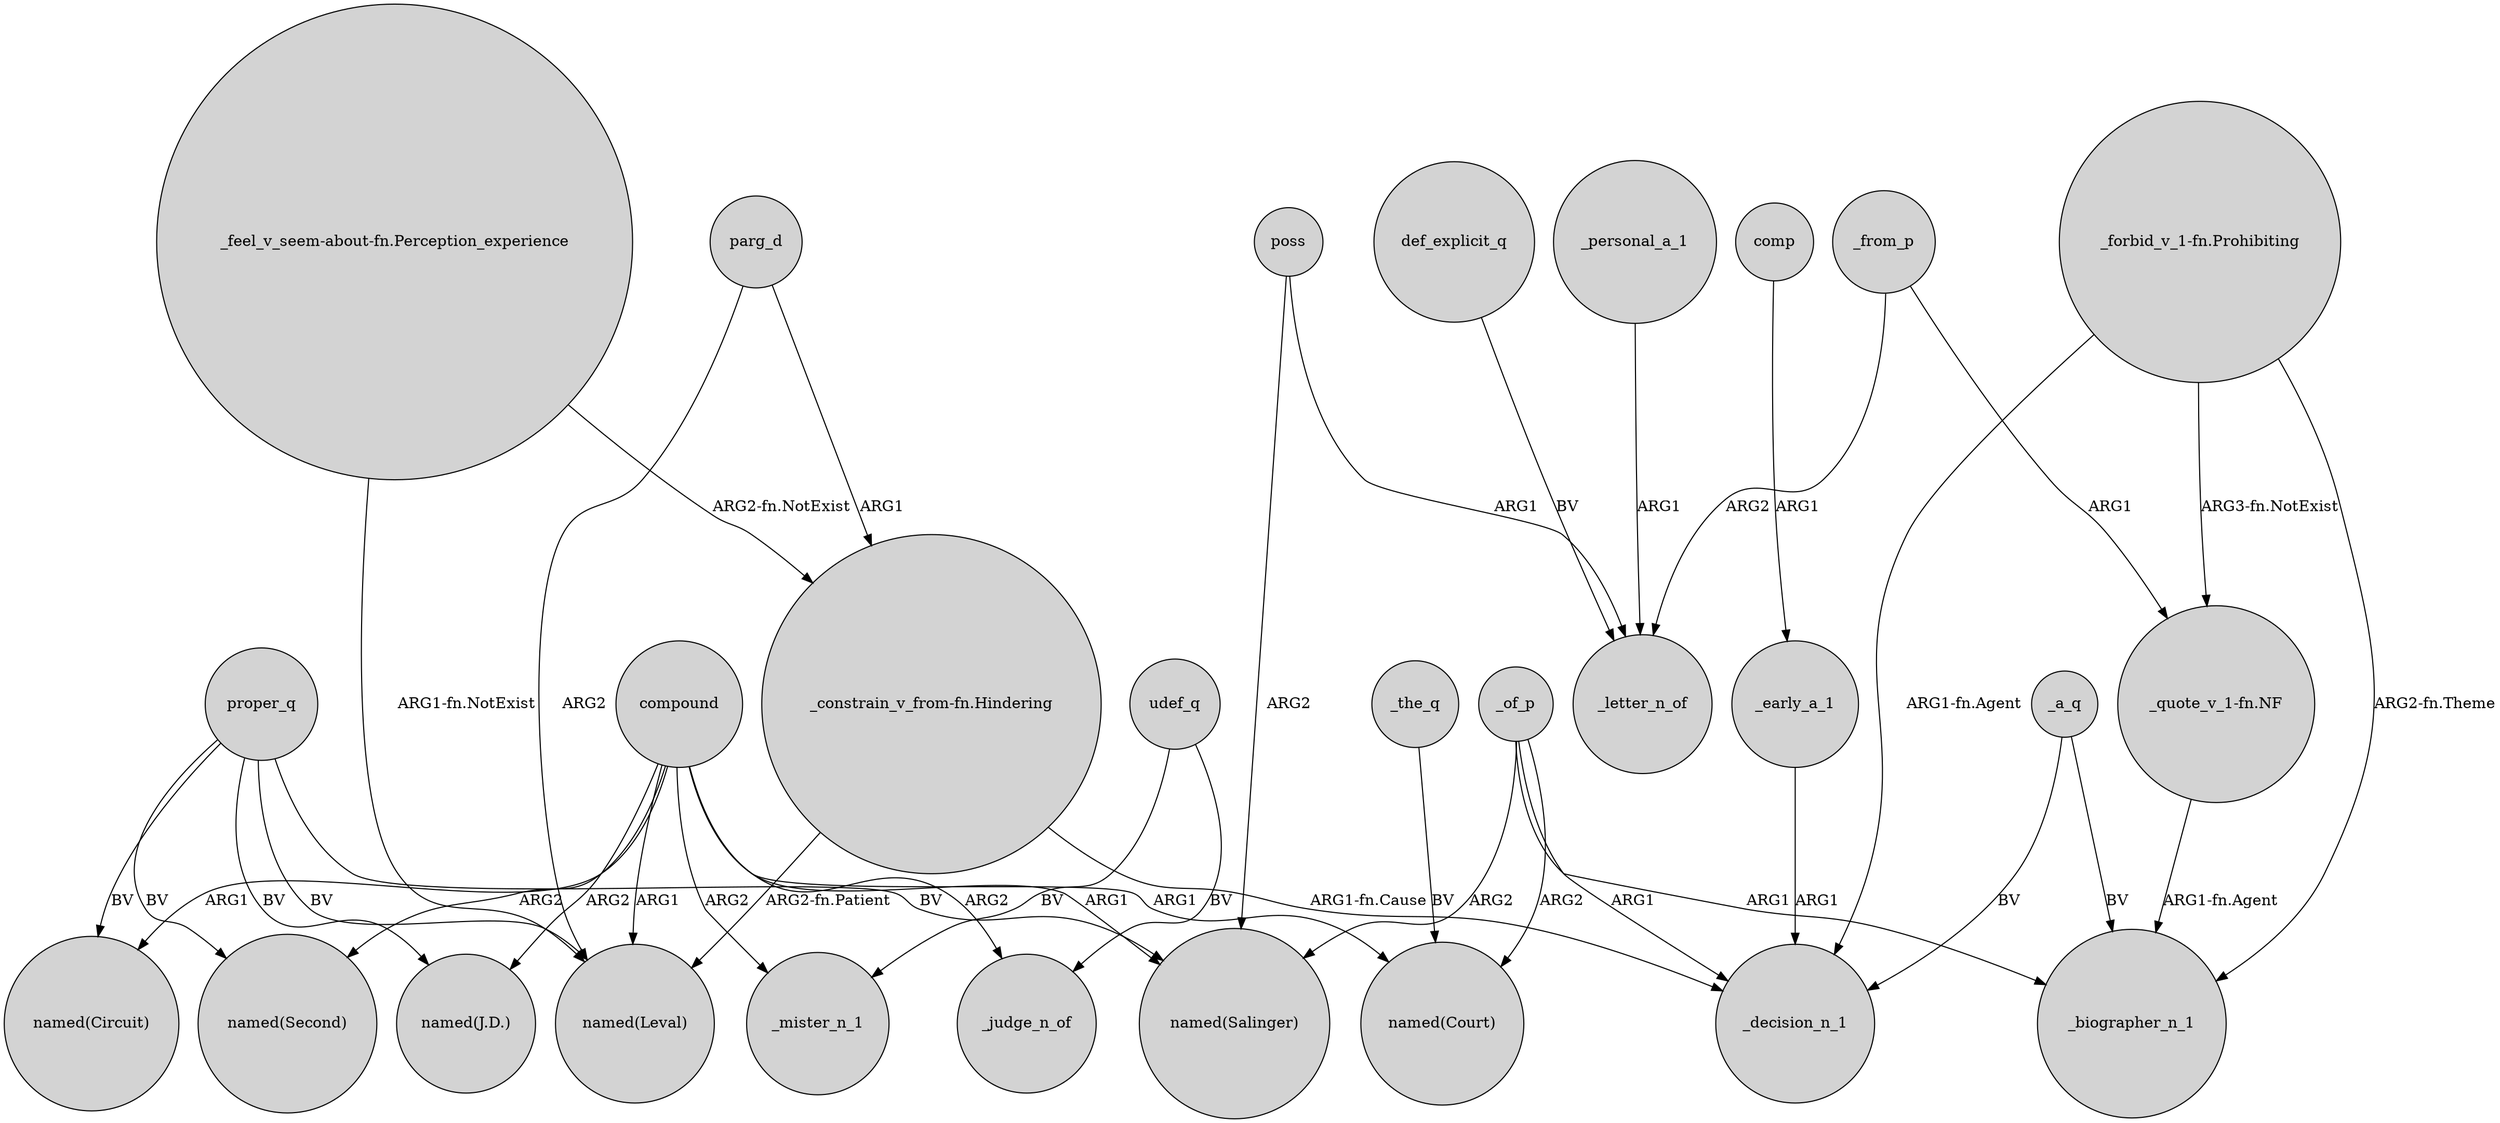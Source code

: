digraph {
	node [shape=circle style=filled]
	compound -> "named(Second)" [label=ARG2]
	_of_p -> "named(Salinger)" [label=ARG2]
	parg_d -> "named(Leval)" [label=ARG2]
	"_feel_v_seem-about-fn.Perception_experience" -> "named(Leval)" [label="ARG1-fn.NotExist"]
	poss -> "named(Salinger)" [label=ARG2]
	compound -> _judge_n_of [label=ARG2]
	compound -> "named(J.D.)" [label=ARG2]
	compound -> _mister_n_1 [label=ARG2]
	poss -> _letter_n_of [label=ARG1]
	udef_q -> _mister_n_1 [label=BV]
	_personal_a_1 -> _letter_n_of [label=ARG1]
	_the_q -> "named(Court)" [label=BV]
	compound -> "named(Circuit)" [label=ARG1]
	proper_q -> "named(Second)" [label=BV]
	_from_p -> "_quote_v_1-fn.NF" [label=ARG1]
	udef_q -> _judge_n_of [label=BV]
	"_constrain_v_from-fn.Hindering" -> _decision_n_1 [label="ARG1-fn.Cause"]
	_a_q -> _biographer_n_1 [label=BV]
	compound -> "named(Salinger)" [label=ARG1]
	"_forbid_v_1-fn.Prohibiting" -> _biographer_n_1 [label="ARG2-fn.Theme"]
	parg_d -> "_constrain_v_from-fn.Hindering" [label=ARG1]
	_a_q -> _decision_n_1 [label=BV]
	compound -> "named(Leval)" [label=ARG1]
	def_explicit_q -> _letter_n_of [label=BV]
	proper_q -> "named(Leval)" [label=BV]
	proper_q -> "named(J.D.)" [label=BV]
	"_feel_v_seem-about-fn.Perception_experience" -> "_constrain_v_from-fn.Hindering" [label="ARG2-fn.NotExist"]
	proper_q -> "named(Circuit)" [label=BV]
	_of_p -> "named(Court)" [label=ARG2]
	"_quote_v_1-fn.NF" -> _biographer_n_1 [label="ARG1-fn.Agent"]
	_early_a_1 -> _decision_n_1 [label=ARG1]
	proper_q -> "named(Salinger)" [label=BV]
	"_forbid_v_1-fn.Prohibiting" -> "_quote_v_1-fn.NF" [label="ARG3-fn.NotExist"]
	_of_p -> _decision_n_1 [label=ARG1]
	"_constrain_v_from-fn.Hindering" -> "named(Leval)" [label="ARG2-fn.Patient"]
	"_forbid_v_1-fn.Prohibiting" -> _decision_n_1 [label="ARG1-fn.Agent"]
	comp -> _early_a_1 [label=ARG1]
	compound -> "named(Court)" [label=ARG1]
	_from_p -> _letter_n_of [label=ARG2]
	_of_p -> _biographer_n_1 [label=ARG1]
}
